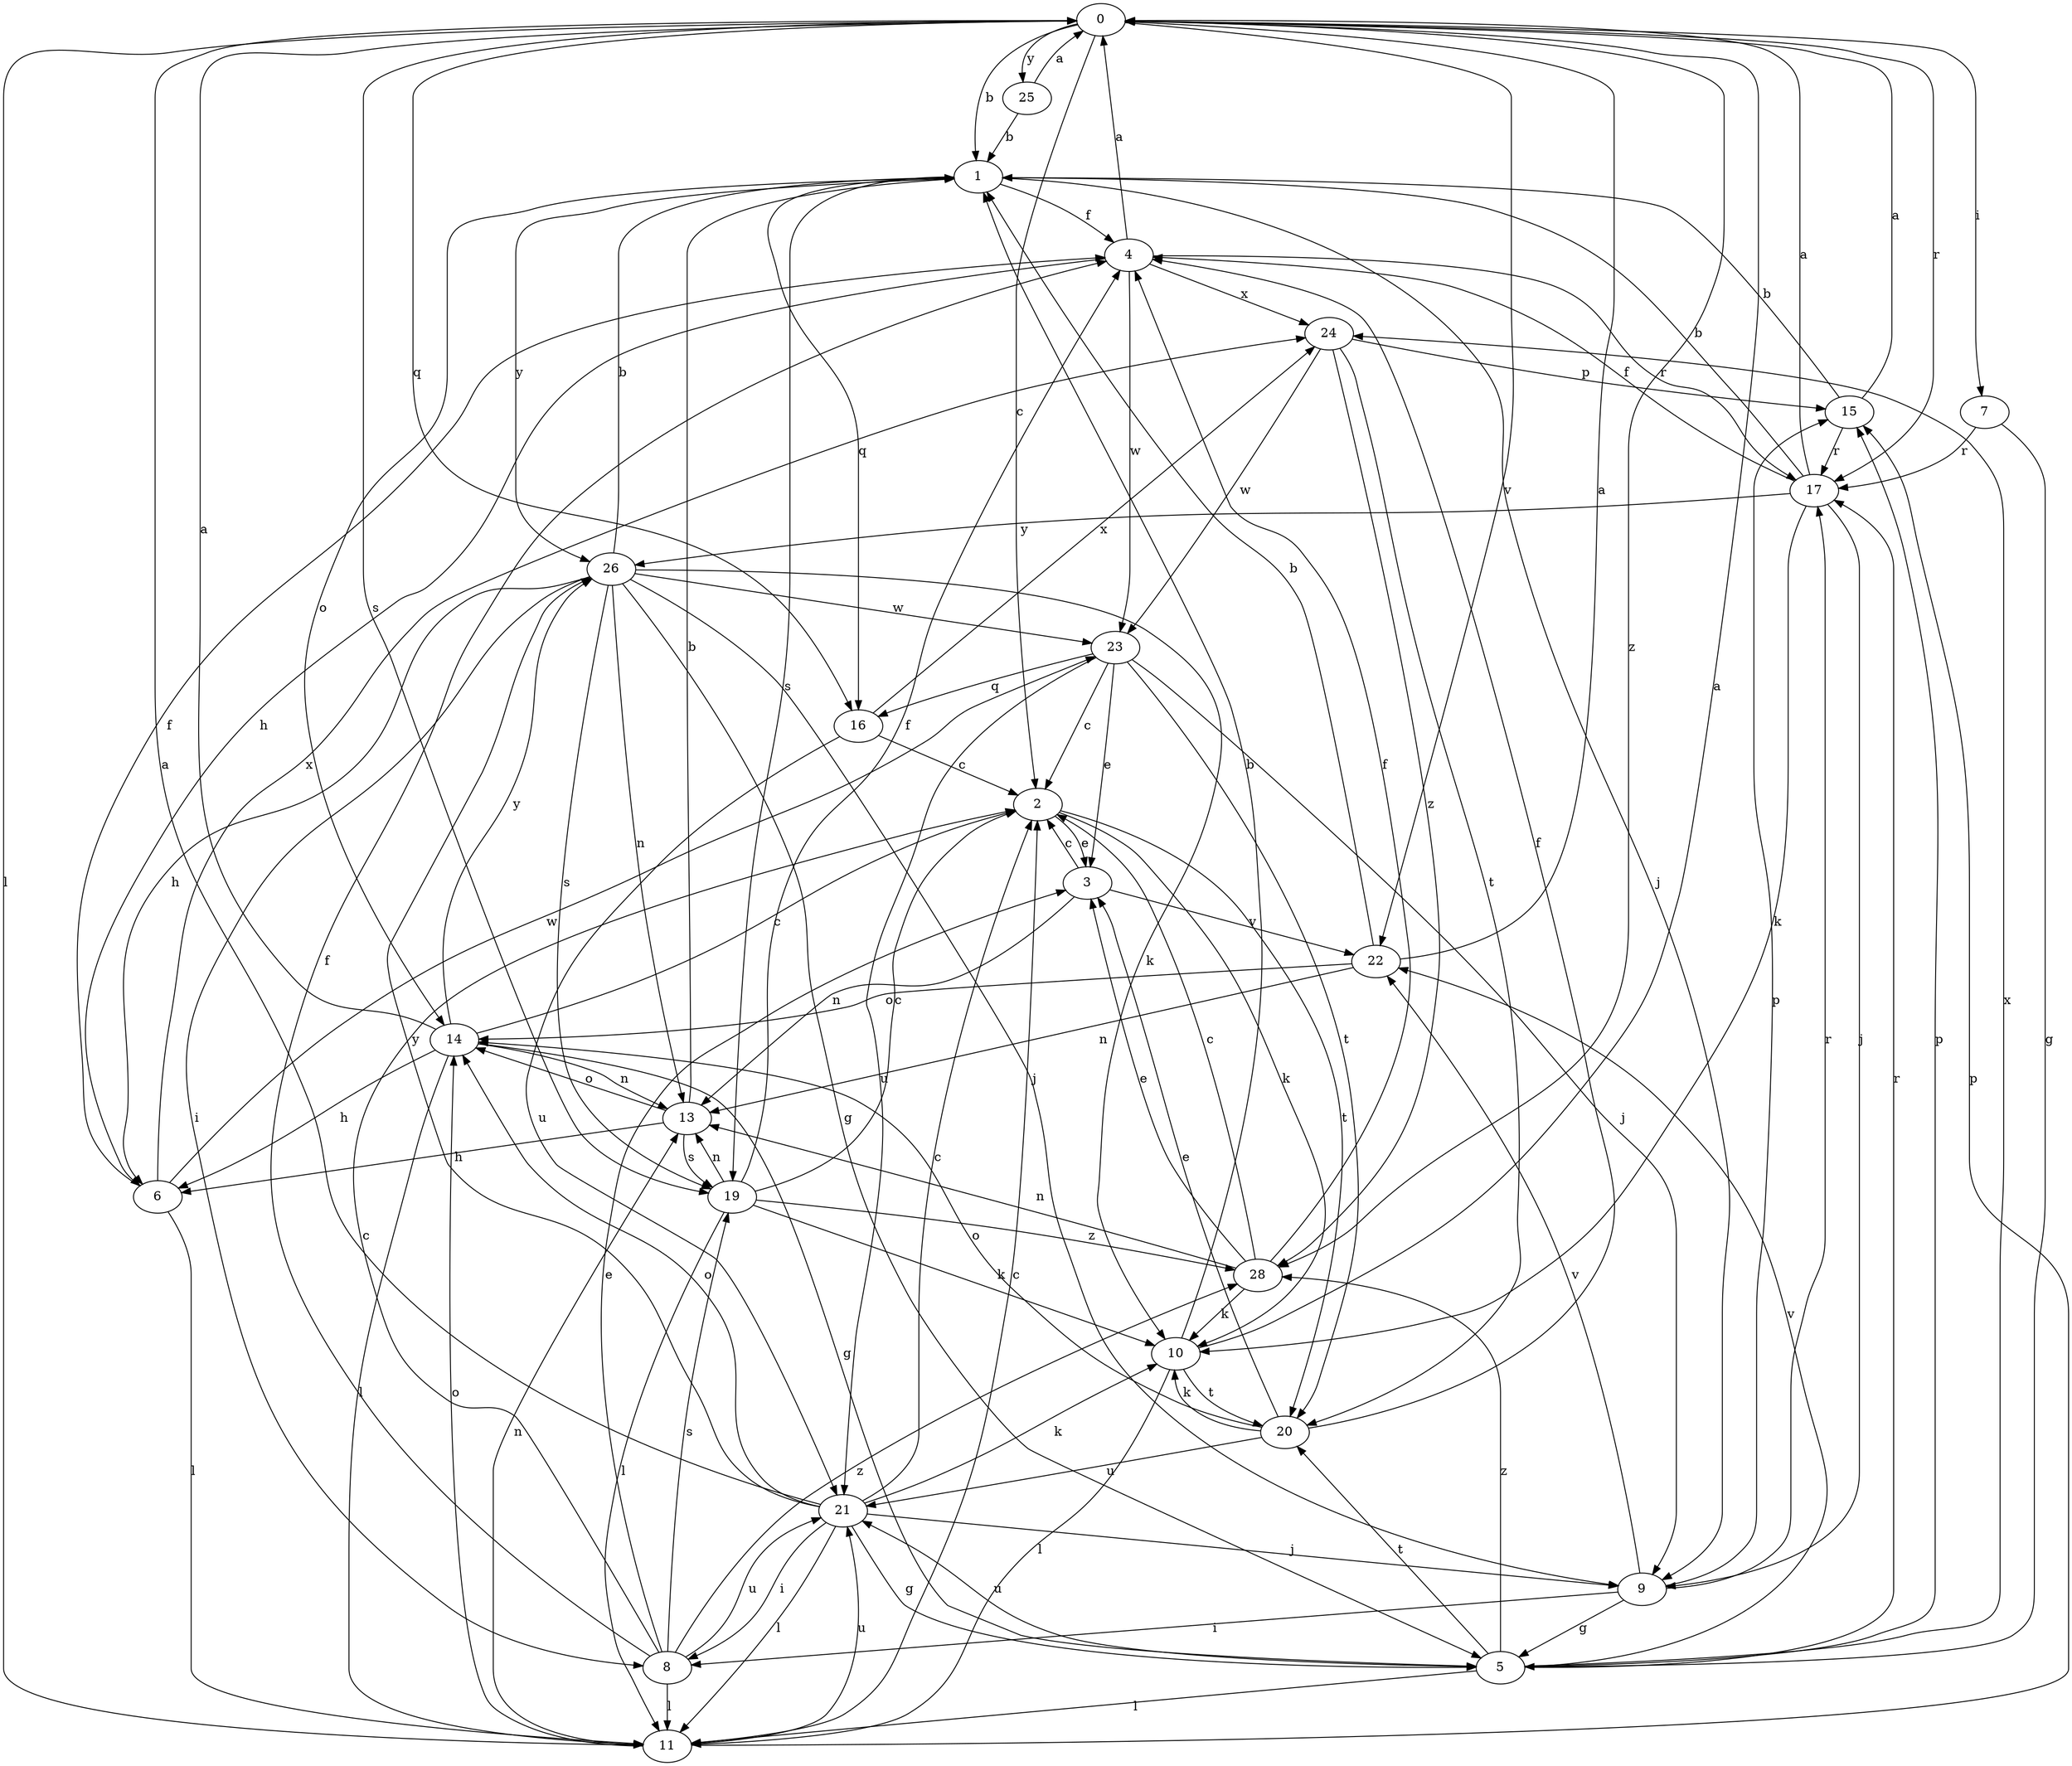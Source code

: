 strict digraph  {
0;
1;
2;
3;
4;
5;
6;
7;
8;
9;
10;
11;
13;
14;
15;
16;
17;
19;
20;
21;
22;
23;
24;
25;
26;
28;
0 -> 1  [label=b];
0 -> 2  [label=c];
0 -> 7  [label=i];
0 -> 11  [label=l];
0 -> 16  [label=q];
0 -> 17  [label=r];
0 -> 19  [label=s];
0 -> 22  [label=v];
0 -> 25  [label=y];
0 -> 28  [label=z];
1 -> 4  [label=f];
1 -> 9  [label=j];
1 -> 14  [label=o];
1 -> 16  [label=q];
1 -> 19  [label=s];
1 -> 26  [label=y];
2 -> 3  [label=e];
2 -> 10  [label=k];
2 -> 20  [label=t];
3 -> 2  [label=c];
3 -> 13  [label=n];
3 -> 22  [label=v];
4 -> 0  [label=a];
4 -> 6  [label=h];
4 -> 17  [label=r];
4 -> 23  [label=w];
4 -> 24  [label=x];
5 -> 11  [label=l];
5 -> 15  [label=p];
5 -> 17  [label=r];
5 -> 20  [label=t];
5 -> 21  [label=u];
5 -> 22  [label=v];
5 -> 24  [label=x];
5 -> 28  [label=z];
6 -> 4  [label=f];
6 -> 11  [label=l];
6 -> 23  [label=w];
6 -> 24  [label=x];
7 -> 5  [label=g];
7 -> 17  [label=r];
8 -> 2  [label=c];
8 -> 3  [label=e];
8 -> 4  [label=f];
8 -> 11  [label=l];
8 -> 19  [label=s];
8 -> 21  [label=u];
8 -> 28  [label=z];
9 -> 5  [label=g];
9 -> 8  [label=i];
9 -> 15  [label=p];
9 -> 17  [label=r];
9 -> 22  [label=v];
10 -> 0  [label=a];
10 -> 1  [label=b];
10 -> 11  [label=l];
10 -> 20  [label=t];
11 -> 2  [label=c];
11 -> 13  [label=n];
11 -> 14  [label=o];
11 -> 15  [label=p];
11 -> 21  [label=u];
13 -> 1  [label=b];
13 -> 6  [label=h];
13 -> 14  [label=o];
13 -> 19  [label=s];
14 -> 0  [label=a];
14 -> 2  [label=c];
14 -> 5  [label=g];
14 -> 6  [label=h];
14 -> 11  [label=l];
14 -> 13  [label=n];
14 -> 26  [label=y];
15 -> 0  [label=a];
15 -> 1  [label=b];
15 -> 17  [label=r];
16 -> 2  [label=c];
16 -> 21  [label=u];
16 -> 24  [label=x];
17 -> 0  [label=a];
17 -> 1  [label=b];
17 -> 4  [label=f];
17 -> 9  [label=j];
17 -> 10  [label=k];
17 -> 26  [label=y];
19 -> 2  [label=c];
19 -> 4  [label=f];
19 -> 10  [label=k];
19 -> 11  [label=l];
19 -> 13  [label=n];
19 -> 28  [label=z];
20 -> 3  [label=e];
20 -> 4  [label=f];
20 -> 10  [label=k];
20 -> 14  [label=o];
20 -> 21  [label=u];
21 -> 0  [label=a];
21 -> 2  [label=c];
21 -> 5  [label=g];
21 -> 8  [label=i];
21 -> 9  [label=j];
21 -> 10  [label=k];
21 -> 11  [label=l];
21 -> 14  [label=o];
21 -> 26  [label=y];
22 -> 0  [label=a];
22 -> 1  [label=b];
22 -> 13  [label=n];
22 -> 14  [label=o];
23 -> 2  [label=c];
23 -> 3  [label=e];
23 -> 9  [label=j];
23 -> 16  [label=q];
23 -> 20  [label=t];
23 -> 21  [label=u];
24 -> 15  [label=p];
24 -> 20  [label=t];
24 -> 23  [label=w];
24 -> 28  [label=z];
25 -> 0  [label=a];
25 -> 1  [label=b];
26 -> 1  [label=b];
26 -> 5  [label=g];
26 -> 6  [label=h];
26 -> 8  [label=i];
26 -> 9  [label=j];
26 -> 10  [label=k];
26 -> 13  [label=n];
26 -> 19  [label=s];
26 -> 23  [label=w];
28 -> 2  [label=c];
28 -> 3  [label=e];
28 -> 4  [label=f];
28 -> 10  [label=k];
28 -> 13  [label=n];
}
